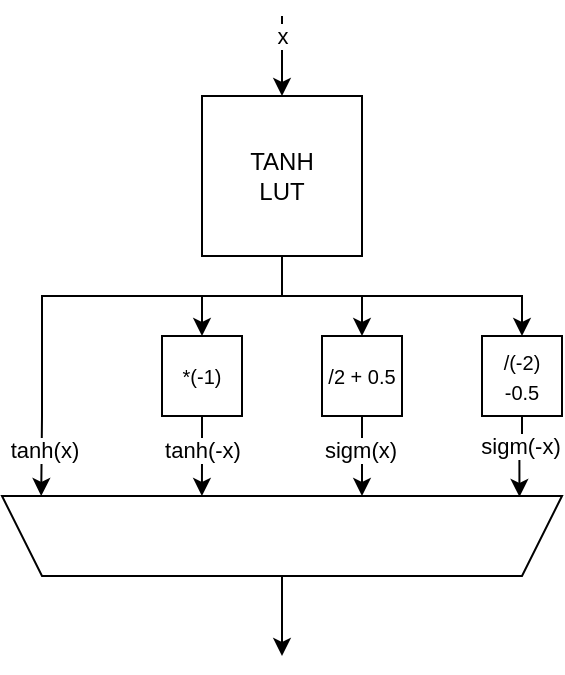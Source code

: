 <mxfile version="24.8.3">
  <diagram name="Pagina-1" id="nVUdBCyO9Q5jvHFfkmIo">
    <mxGraphModel dx="768" dy="410" grid="1" gridSize="10" guides="1" tooltips="1" connect="1" arrows="1" fold="1" page="1" pageScale="1" pageWidth="827" pageHeight="1169" math="0" shadow="0">
      <root>
        <mxCell id="0" />
        <mxCell id="1" parent="0" />
        <mxCell id="dSgf6_MaAZvb21dx-kvH-24" style="edgeStyle=orthogonalEdgeStyle;rounded=0;orthogonalLoop=1;jettySize=auto;html=1;entryX=0.5;entryY=0;entryDx=0;entryDy=0;" edge="1" parent="1" source="dSgf6_MaAZvb21dx-kvH-29" target="dSgf6_MaAZvb21dx-kvH-32">
          <mxGeometry relative="1" as="geometry" />
        </mxCell>
        <mxCell id="dSgf6_MaAZvb21dx-kvH-25" style="edgeStyle=orthogonalEdgeStyle;rounded=0;orthogonalLoop=1;jettySize=auto;html=1;entryX=0.5;entryY=0;entryDx=0;entryDy=0;" edge="1" parent="1" source="dSgf6_MaAZvb21dx-kvH-29" target="dSgf6_MaAZvb21dx-kvH-33">
          <mxGeometry relative="1" as="geometry" />
        </mxCell>
        <mxCell id="dSgf6_MaAZvb21dx-kvH-26" style="edgeStyle=orthogonalEdgeStyle;rounded=0;orthogonalLoop=1;jettySize=auto;html=1;entryX=0.5;entryY=0;entryDx=0;entryDy=0;" edge="1" parent="1" source="dSgf6_MaAZvb21dx-kvH-29" target="dSgf6_MaAZvb21dx-kvH-34">
          <mxGeometry relative="1" as="geometry">
            <Array as="points">
              <mxPoint x="180" y="180" />
              <mxPoint x="300" y="180" />
            </Array>
          </mxGeometry>
        </mxCell>
        <mxCell id="dSgf6_MaAZvb21dx-kvH-27" style="edgeStyle=orthogonalEdgeStyle;rounded=0;orthogonalLoop=1;jettySize=auto;html=1;entryX=0.93;entryY=1;entryDx=0;entryDy=0;entryPerimeter=0;" edge="1" parent="1" source="dSgf6_MaAZvb21dx-kvH-29" target="dSgf6_MaAZvb21dx-kvH-31">
          <mxGeometry relative="1" as="geometry">
            <mxPoint x="100" y="240" as="targetPoint" />
            <Array as="points">
              <mxPoint x="180" y="180" />
              <mxPoint x="60" y="180" />
              <mxPoint x="60" y="240" />
            </Array>
          </mxGeometry>
        </mxCell>
        <mxCell id="dSgf6_MaAZvb21dx-kvH-28" value="tanh(x)" style="edgeLabel;html=1;align=center;verticalAlign=middle;resizable=0;points=[];" vertex="1" connectable="0" parent="dSgf6_MaAZvb21dx-kvH-27">
          <mxGeometry x="0.749" y="1" relative="1" as="geometry">
            <mxPoint y="7" as="offset" />
          </mxGeometry>
        </mxCell>
        <mxCell id="dSgf6_MaAZvb21dx-kvH-29" value="&lt;div&gt;TANH&lt;/div&gt;&lt;div&gt;LUT&lt;/div&gt;" style="whiteSpace=wrap;html=1;aspect=fixed;" vertex="1" parent="1">
          <mxGeometry x="140" y="80" width="80" height="80" as="geometry" />
        </mxCell>
        <mxCell id="dSgf6_MaAZvb21dx-kvH-30" style="edgeStyle=orthogonalEdgeStyle;rounded=0;orthogonalLoop=1;jettySize=auto;html=1;" edge="1" parent="1" source="dSgf6_MaAZvb21dx-kvH-31">
          <mxGeometry relative="1" as="geometry">
            <mxPoint x="180" y="360" as="targetPoint" />
            <Array as="points">
              <mxPoint x="180" y="350" />
              <mxPoint x="180" y="350" />
            </Array>
          </mxGeometry>
        </mxCell>
        <mxCell id="dSgf6_MaAZvb21dx-kvH-31" value="" style="shape=trapezoid;perimeter=trapezoidPerimeter;whiteSpace=wrap;html=1;fixedSize=1;rotation=-180;" vertex="1" parent="1">
          <mxGeometry x="40" y="280" width="280" height="40" as="geometry" />
        </mxCell>
        <mxCell id="dSgf6_MaAZvb21dx-kvH-32" value="&lt;font style=&quot;font-size: 10px;&quot;&gt;*(-1)&lt;/font&gt;" style="whiteSpace=wrap;html=1;aspect=fixed;" vertex="1" parent="1">
          <mxGeometry x="120" y="200" width="40" height="40" as="geometry" />
        </mxCell>
        <mxCell id="dSgf6_MaAZvb21dx-kvH-33" value="&lt;font style=&quot;font-size: 10px;&quot;&gt;/2 + 0.5&lt;/font&gt;" style="whiteSpace=wrap;html=1;aspect=fixed;" vertex="1" parent="1">
          <mxGeometry x="200" y="200" width="40" height="40" as="geometry" />
        </mxCell>
        <mxCell id="dSgf6_MaAZvb21dx-kvH-34" value="&lt;font style=&quot;font-size: 10px;&quot;&gt;/(-2) -0.5&lt;/font&gt;" style="whiteSpace=wrap;html=1;aspect=fixed;" vertex="1" parent="1">
          <mxGeometry x="280" y="200" width="40" height="40" as="geometry" />
        </mxCell>
        <mxCell id="dSgf6_MaAZvb21dx-kvH-35" style="edgeStyle=orthogonalEdgeStyle;rounded=0;orthogonalLoop=1;jettySize=auto;html=1;entryX=0.643;entryY=1;entryDx=0;entryDy=0;entryPerimeter=0;" edge="1" parent="1" source="dSgf6_MaAZvb21dx-kvH-32" target="dSgf6_MaAZvb21dx-kvH-31">
          <mxGeometry relative="1" as="geometry">
            <mxPoint x="140" y="278" as="targetPoint" />
          </mxGeometry>
        </mxCell>
        <mxCell id="dSgf6_MaAZvb21dx-kvH-36" value="tanh(-x)" style="edgeLabel;html=1;align=center;verticalAlign=middle;resizable=0;points=[];" vertex="1" connectable="0" parent="dSgf6_MaAZvb21dx-kvH-35">
          <mxGeometry x="-0.182" y="2" relative="1" as="geometry">
            <mxPoint x="-2" as="offset" />
          </mxGeometry>
        </mxCell>
        <mxCell id="dSgf6_MaAZvb21dx-kvH-37" style="edgeStyle=orthogonalEdgeStyle;rounded=0;orthogonalLoop=1;jettySize=auto;html=1;" edge="1" parent="1" source="dSgf6_MaAZvb21dx-kvH-33">
          <mxGeometry relative="1" as="geometry">
            <mxPoint x="220" y="280" as="targetPoint" />
          </mxGeometry>
        </mxCell>
        <mxCell id="dSgf6_MaAZvb21dx-kvH-38" value="sigm(x)" style="edgeLabel;html=1;align=center;verticalAlign=middle;resizable=0;points=[];" vertex="1" connectable="0" parent="dSgf6_MaAZvb21dx-kvH-37">
          <mxGeometry x="-0.188" y="-1" relative="1" as="geometry">
            <mxPoint as="offset" />
          </mxGeometry>
        </mxCell>
        <mxCell id="dSgf6_MaAZvb21dx-kvH-39" style="edgeStyle=orthogonalEdgeStyle;rounded=0;orthogonalLoop=1;jettySize=auto;html=1;entryX=0.076;entryY=0.989;entryDx=0;entryDy=0;entryPerimeter=0;" edge="1" parent="1" source="dSgf6_MaAZvb21dx-kvH-34" target="dSgf6_MaAZvb21dx-kvH-31">
          <mxGeometry relative="1" as="geometry">
            <mxPoint x="300" y="279" as="targetPoint" />
          </mxGeometry>
        </mxCell>
        <mxCell id="dSgf6_MaAZvb21dx-kvH-40" value="sigm(-x)" style="edgeLabel;html=1;align=center;verticalAlign=middle;resizable=0;points=[];" vertex="1" connectable="0" parent="dSgf6_MaAZvb21dx-kvH-39">
          <mxGeometry x="0.089" y="-2" relative="1" as="geometry">
            <mxPoint x="2" y="-6" as="offset" />
          </mxGeometry>
        </mxCell>
        <mxCell id="dSgf6_MaAZvb21dx-kvH-41" value="" style="endArrow=classic;html=1;rounded=0;entryX=0.5;entryY=0;entryDx=0;entryDy=0;" edge="1" parent="1" target="dSgf6_MaAZvb21dx-kvH-29">
          <mxGeometry width="50" height="50" relative="1" as="geometry">
            <mxPoint x="180" y="40" as="sourcePoint" />
            <mxPoint x="290" y="140" as="targetPoint" />
          </mxGeometry>
        </mxCell>
        <mxCell id="dSgf6_MaAZvb21dx-kvH-42" value="x" style="edgeLabel;html=1;align=center;verticalAlign=middle;resizable=0;points=[];" vertex="1" connectable="0" parent="dSgf6_MaAZvb21dx-kvH-41">
          <mxGeometry x="-0.264" y="-2" relative="1" as="geometry">
            <mxPoint x="2" y="-5" as="offset" />
          </mxGeometry>
        </mxCell>
      </root>
    </mxGraphModel>
  </diagram>
</mxfile>
